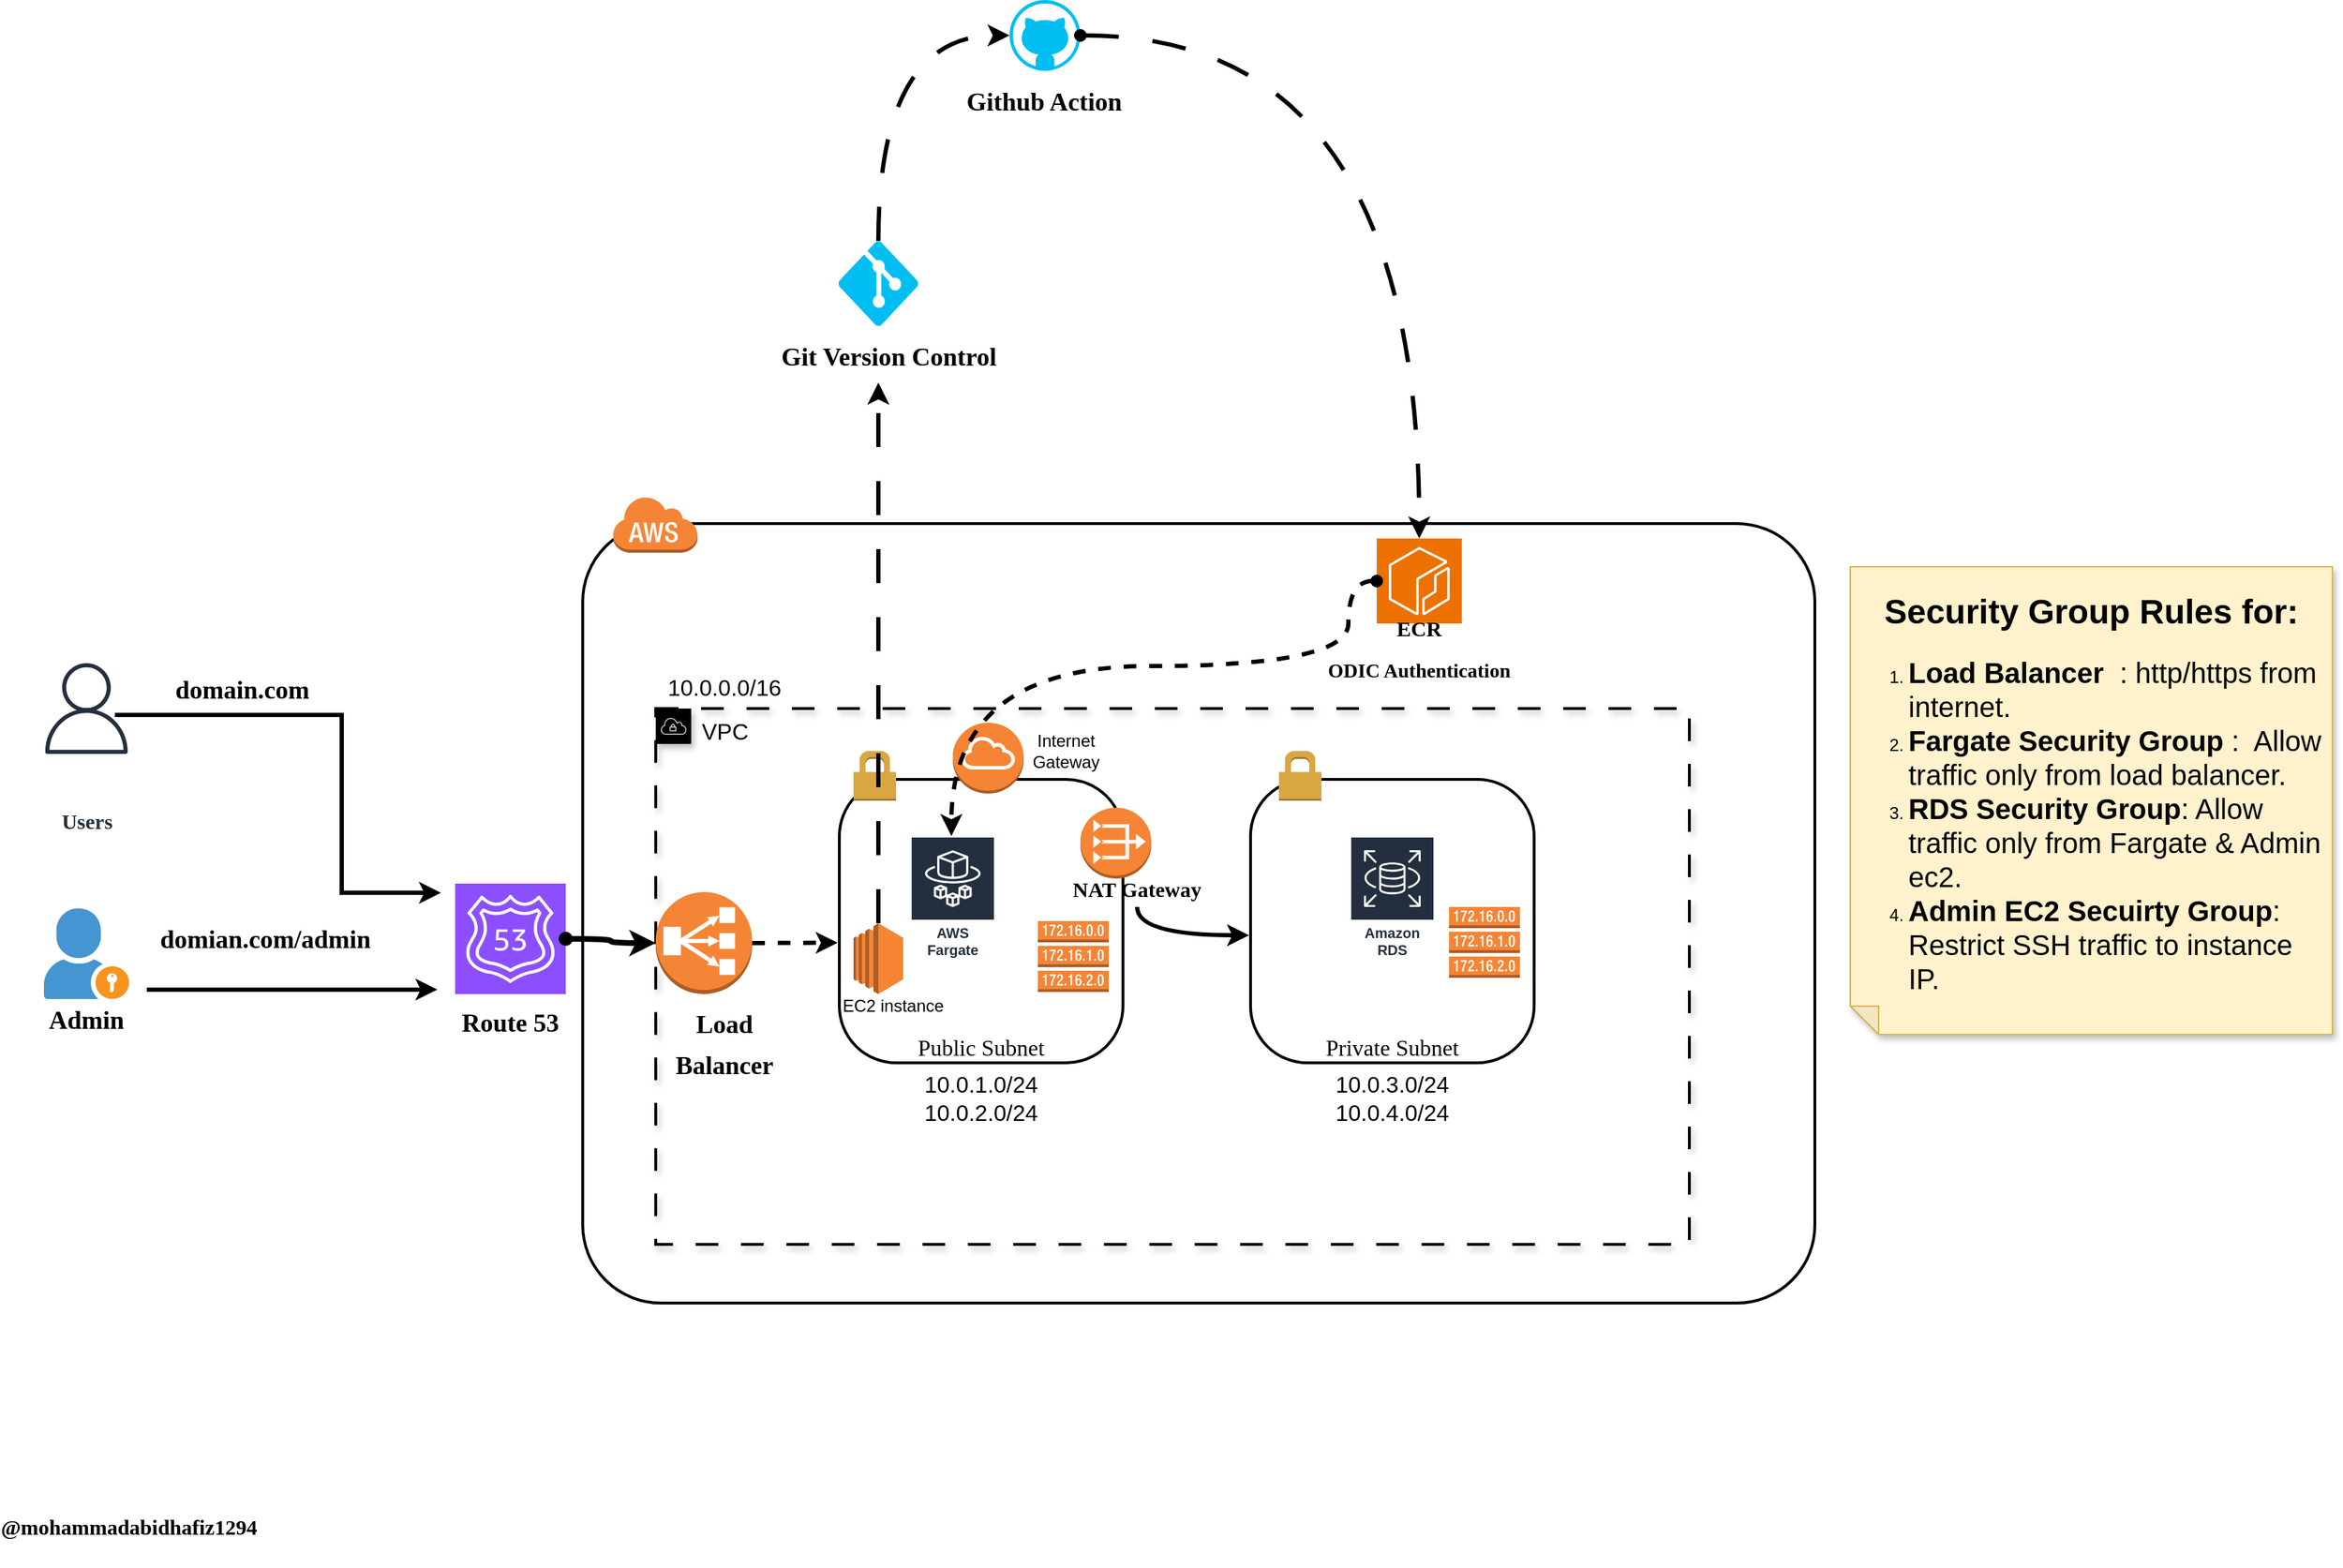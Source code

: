 <mxfile version="28.1.1">
  <diagram name="Page-1" id="jkCQAeMUFBe3ucYyvj8W">
    <mxGraphModel dx="1577" dy="977" grid="1" gridSize="10" guides="1" tooltips="1" connect="1" arrows="1" fold="1" page="1" pageScale="1" pageWidth="827" pageHeight="1169" math="0" shadow="0">
      <root>
        <mxCell id="0" />
        <mxCell id="1" parent="0" />
        <mxCell id="yuaAU4oNQzj9c3a-O42F-1" value="" style="rounded=1;arcSize=10;dashed=0;fillColor=none;gradientColor=none;strokeWidth=2;" parent="1" vertex="1">
          <mxGeometry x="420" y="429.5" width="869" height="550" as="geometry" />
        </mxCell>
        <mxCell id="yuaAU4oNQzj9c3a-O42F-2" value="" style="dashed=0;html=1;shape=mxgraph.aws3.cloud;fillColor=#F58536;gradientColor=none;dashed=0;" parent="1" vertex="1">
          <mxGeometry x="441" y="410" width="60" height="40" as="geometry" />
        </mxCell>
        <object label="Private Subnet" id="yuaAU4oNQzj9c3a-O42F-3">
          <mxCell style="rounded=1;arcSize=20;dashed=0;fillColor=none;gradientColor=none;strokeWidth=2;verticalAlign=bottom;labelBackgroundColor=none;fontFamily=Verdana;fontSize=16;" parent="1" vertex="1">
            <mxGeometry x="891" y="610" width="200" height="200" as="geometry" />
          </mxCell>
        </object>
        <mxCell id="yuaAU4oNQzj9c3a-O42F-4" value="" style="dashed=0;html=1;shape=mxgraph.aws3.permissions;fillColor=#D9A741;gradientColor=none;dashed=0;" parent="1" vertex="1">
          <mxGeometry x="911" y="590" width="30" height="35" as="geometry" />
        </mxCell>
        <mxCell id="yuaAU4oNQzj9c3a-O42F-7" value="Amazon RDS" style="sketch=0;outlineConnect=0;fontColor=#232F3E;gradientColor=none;strokeColor=#ffffff;fillColor=#232F3E;dashed=0;verticalLabelPosition=middle;verticalAlign=bottom;align=center;html=1;whiteSpace=wrap;fontSize=10;fontStyle=1;spacing=3;shape=mxgraph.aws4.productIcon;prIcon=mxgraph.aws4.rds;" parent="1" vertex="1">
          <mxGeometry x="961" y="650" width="60" height="90" as="geometry" />
        </mxCell>
        <object label="Public Subnet" id="f2nHtIWw8gKCMt5KZ8pQ-1">
          <mxCell style="rounded=1;arcSize=20;dashed=0;fillColor=none;gradientColor=none;strokeWidth=2;verticalAlign=bottom;labelBackgroundColor=none;fontFamily=Verdana;fontSize=16;" parent="1" vertex="1">
            <mxGeometry x="601" y="610" width="200" height="200" as="geometry" />
          </mxCell>
        </object>
        <mxCell id="f2nHtIWw8gKCMt5KZ8pQ-2" value="AWS Fargate" style="sketch=0;outlineConnect=0;fontColor=#232F3E;gradientColor=none;strokeColor=#ffffff;fillColor=#232F3E;dashed=0;verticalLabelPosition=middle;verticalAlign=bottom;align=center;html=1;whiteSpace=wrap;fontSize=10;fontStyle=1;spacing=3;shape=mxgraph.aws4.productIcon;prIcon=mxgraph.aws4.fargate;" parent="1" vertex="1">
          <mxGeometry x="651" y="650" width="60" height="90" as="geometry" />
        </mxCell>
        <mxCell id="f2nHtIWw8gKCMt5KZ8pQ-3" value="" style="outlineConnect=0;dashed=0;verticalLabelPosition=bottom;verticalAlign=top;align=center;html=1;shape=mxgraph.aws3.internet_gateway;fillColor=#F58534;gradientColor=none;" parent="1" vertex="1">
          <mxGeometry x="681" y="570" width="50" height="50" as="geometry" />
        </mxCell>
        <mxCell id="f2nHtIWw8gKCMt5KZ8pQ-5" value="Internet Gateway" style="text;strokeColor=none;align=center;fillColor=none;html=1;verticalAlign=middle;whiteSpace=wrap;rounded=0;" parent="1" vertex="1">
          <mxGeometry x="721" y="570" width="80" height="40" as="geometry" />
        </mxCell>
        <mxCell id="f2nHtIWw8gKCMt5KZ8pQ-6" value="" style="dashed=0;html=1;shape=mxgraph.aws3.permissions;fillColor=#D9A741;gradientColor=none;dashed=0;" parent="1" vertex="1">
          <mxGeometry x="611" y="590" width="30" height="35" as="geometry" />
        </mxCell>
        <mxCell id="f2nHtIWw8gKCMt5KZ8pQ-7" value="" style="outlineConnect=0;dashed=0;verticalLabelPosition=bottom;verticalAlign=top;align=center;html=1;shape=mxgraph.aws3.vpc_nat_gateway;fillColor=#F58534;gradientColor=none;" parent="1" vertex="1">
          <mxGeometry x="771" y="630" width="50" height="50" as="geometry" />
        </mxCell>
        <mxCell id="f2nHtIWw8gKCMt5KZ8pQ-8" value="" style="outlineConnect=0;dashed=0;verticalLabelPosition=bottom;verticalAlign=top;align=center;html=1;shape=mxgraph.aws3.route_table;fillColor=#F58536;gradientColor=none;" parent="1" vertex="1">
          <mxGeometry x="741" y="710" width="50" height="50" as="geometry" />
        </mxCell>
        <mxCell id="f2nHtIWw8gKCMt5KZ8pQ-9" value="" style="outlineConnect=0;dashed=0;verticalLabelPosition=bottom;verticalAlign=top;align=center;html=1;shape=mxgraph.aws3.route_table;fillColor=#F58536;gradientColor=none;" parent="1" vertex="1">
          <mxGeometry x="1031" y="700" width="50" height="50" as="geometry" />
        </mxCell>
        <mxCell id="f2nHtIWw8gKCMt5KZ8pQ-10" value="VPC" style="sketch=0;outlineConnect=0;html=1;whiteSpace=wrap;fontSize=16;fontStyle=0;shape=mxgraph.aws4.group;grIcon=mxgraph.aws4.group_vpc;fillColor=none;verticalAlign=top;align=left;spacingLeft=30;dashed=1;dashPattern=8 8;strokeWidth=2;movable=1;resizable=1;rotatable=1;deletable=1;editable=1;locked=0;connectable=1;shadow=1;" parent="1" vertex="1">
          <mxGeometry x="471.5" y="560" width="729" height="378.13" as="geometry" />
        </mxCell>
        <mxCell id="f2nHtIWw8gKCMt5KZ8pQ-11" value="10.0.1.0/24&lt;div&gt;10.0.2.0/24&lt;/div&gt;" style="text;strokeColor=none;align=center;fillColor=none;html=1;verticalAlign=middle;whiteSpace=wrap;rounded=0;fontFamily=Helvetica;fontSize=16;fontColor=default;fontStyle=0;resizable=0;" parent="1" vertex="1">
          <mxGeometry x="671" y="820" width="60" height="30" as="geometry" />
        </mxCell>
        <mxCell id="f2nHtIWw8gKCMt5KZ8pQ-12" value="10.0.3.0/24&lt;div&gt;10.0.4.0/24&lt;/div&gt;" style="text;strokeColor=none;align=center;fillColor=none;html=1;verticalAlign=middle;whiteSpace=wrap;rounded=0;fontFamily=Helvetica;fontSize=16;fontColor=default;fontStyle=0;resizable=0;" parent="1" vertex="1">
          <mxGeometry x="961" y="820" width="60" height="30" as="geometry" />
        </mxCell>
        <mxCell id="f2nHtIWw8gKCMt5KZ8pQ-14" value="10.0.0.0/16" style="text;strokeColor=none;align=center;fillColor=none;html=1;verticalAlign=middle;whiteSpace=wrap;rounded=0;fontFamily=Helvetica;fontSize=16;fontColor=default;fontStyle=0;resizable=0;" parent="1" vertex="1">
          <mxGeometry x="490" y="530" width="60" height="30" as="geometry" />
        </mxCell>
        <mxCell id="jx5UBtUgvZiYCpkxdds6-12" style="edgeStyle=none;rounded=0;orthogonalLoop=1;jettySize=auto;html=1;strokeWidth=3;dashed=1;dashPattern=8 8;" edge="1" parent="1" source="jx5UBtUgvZiYCpkxdds6-4">
          <mxGeometry relative="1" as="geometry">
            <mxPoint x="628.5" y="330" as="targetPoint" />
          </mxGeometry>
        </mxCell>
        <mxCell id="jx5UBtUgvZiYCpkxdds6-4" value="" style="outlineConnect=0;dashed=0;verticalLabelPosition=bottom;verticalAlign=top;align=center;html=1;shape=mxgraph.aws3.ec2;fillColor=#F58534;gradientColor=none;" vertex="1" parent="1">
          <mxGeometry x="611" y="711.5" width="35" height="50" as="geometry" />
        </mxCell>
        <mxCell id="jx5UBtUgvZiYCpkxdds6-6" value="EC2 instance" style="text;strokeColor=none;align=center;fillColor=none;html=1;verticalAlign=middle;whiteSpace=wrap;rounded=0;" vertex="1" parent="1">
          <mxGeometry x="597" y="750" width="84" height="40" as="geometry" />
        </mxCell>
        <mxCell id="jx5UBtUgvZiYCpkxdds6-7" value="" style="shadow=0;dashed=0;html=1;strokeColor=none;fillColor=#4495D1;labelPosition=center;verticalLabelPosition=bottom;verticalAlign=top;align=center;outlineConnect=0;shape=mxgraph.veeam.portal_admin;" vertex="1" parent="1">
          <mxGeometry x="40" y="701" width="60" height="64" as="geometry" />
        </mxCell>
        <mxCell id="jx5UBtUgvZiYCpkxdds6-8" value="&lt;h2&gt;&lt;font face=&quot;Comic Sans MS&quot; style=&quot;font-size: 18px;&quot;&gt;Admin&lt;/font&gt;&lt;/h2&gt;" style="text;strokeColor=none;align=center;fillColor=none;html=1;verticalAlign=middle;whiteSpace=wrap;rounded=0;" vertex="1" parent="1">
          <mxGeometry x="40" y="765" width="60" height="30" as="geometry" />
        </mxCell>
        <mxCell id="jx5UBtUgvZiYCpkxdds6-11" value="&lt;h1&gt;&lt;span style=&quot;font-size: 18px;&quot;&gt;&lt;font face=&quot;Comic Sans MS&quot;&gt;domian.com/admin&lt;/font&gt;&lt;/span&gt;&lt;/h1&gt;" style="text;strokeColor=none;align=left;fillColor=none;html=1;verticalAlign=middle;whiteSpace=wrap;rounded=0;" vertex="1" parent="1">
          <mxGeometry x="120" y="706" width="190" height="30" as="geometry" />
        </mxCell>
        <mxCell id="jx5UBtUgvZiYCpkxdds6-13" value="" style="verticalLabelPosition=bottom;html=1;verticalAlign=top;align=center;strokeColor=none;fillColor=#00BEF2;shape=mxgraph.azure.git_repository;" vertex="1" parent="1">
          <mxGeometry x="600.25" y="230" width="56.5" height="60" as="geometry" />
        </mxCell>
        <mxCell id="jx5UBtUgvZiYCpkxdds6-14" value="&lt;h1 style=&quot;&quot;&gt;&lt;span style=&quot;font-size: 18px; background-color: transparent; color: light-dark(rgb(0, 0, 0), rgb(255, 255, 255));&quot;&gt;&lt;font face=&quot;Comic Sans MS&quot;&gt;Git Version Control&lt;/font&gt;&lt;/span&gt;&lt;/h1&gt;" style="text;strokeColor=none;align=center;fillColor=none;html=1;verticalAlign=middle;whiteSpace=wrap;rounded=0;" vertex="1" parent="1">
          <mxGeometry x="521" y="280" width="230" height="60" as="geometry" />
        </mxCell>
        <mxCell id="jx5UBtUgvZiYCpkxdds6-15" value="" style="verticalLabelPosition=bottom;html=1;verticalAlign=top;align=center;strokeColor=none;fillColor=#00BEF2;shape=mxgraph.azure.github_code;pointerEvents=1;" vertex="1" parent="1">
          <mxGeometry x="721" y="60" width="50" height="50" as="geometry" />
        </mxCell>
        <mxCell id="jx5UBtUgvZiYCpkxdds6-16" value="&lt;h1&gt;&lt;span style=&quot;font-size: 18px;&quot;&gt;&lt;font face=&quot;Comic Sans MS&quot;&gt;Github Action&lt;/font&gt;&lt;/span&gt;&lt;/h1&gt;" style="text;strokeColor=none;align=center;fillColor=none;html=1;verticalAlign=middle;whiteSpace=wrap;rounded=0;" vertex="1" parent="1">
          <mxGeometry x="651" y="130" width="189" as="geometry" />
        </mxCell>
        <mxCell id="jx5UBtUgvZiYCpkxdds6-18" style="edgeStyle=orthogonalEdgeStyle;curved=1;rounded=0;orthogonalLoop=1;jettySize=auto;html=1;exitX=0.5;exitY=0;exitDx=0;exitDy=0;exitPerimeter=0;entryX=0;entryY=0.5;entryDx=0;entryDy=0;entryPerimeter=0;dashed=1;dashPattern=8 8;strokeWidth=3;" edge="1" parent="1" source="jx5UBtUgvZiYCpkxdds6-13" target="jx5UBtUgvZiYCpkxdds6-15">
          <mxGeometry relative="1" as="geometry" />
        </mxCell>
        <mxCell id="jx5UBtUgvZiYCpkxdds6-19" value="" style="sketch=0;points=[[0,0,0],[0.25,0,0],[0.5,0,0],[0.75,0,0],[1,0,0],[0,1,0],[0.25,1,0],[0.5,1,0],[0.75,1,0],[1,1,0],[0,0.25,0],[0,0.5,0],[0,0.75,0],[1,0.25,0],[1,0.5,0],[1,0.75,0]];outlineConnect=0;fontColor=#232F3E;fillColor=#ED7100;strokeColor=#ffffff;dashed=0;verticalLabelPosition=bottom;verticalAlign=top;align=center;html=1;fontSize=12;fontStyle=0;aspect=fixed;shape=mxgraph.aws4.resourceIcon;resIcon=mxgraph.aws4.ecr;" vertex="1" parent="1">
          <mxGeometry x="980" y="440" width="60" height="60" as="geometry" />
        </mxCell>
        <mxCell id="jx5UBtUgvZiYCpkxdds6-20" value="&lt;h1&gt;&lt;font face=&quot;Comic Sans MS&quot; style=&quot;font-size: 15px;&quot;&gt;ECR&lt;br&gt;&lt;/font&gt;&lt;font face=&quot;Comic Sans MS&quot; style=&quot;font-size: 14px;&quot;&gt;ODIC Authentication&lt;/font&gt;&lt;/h1&gt;" style="text;strokeColor=none;align=center;fillColor=none;html=1;verticalAlign=middle;whiteSpace=wrap;rounded=0;" vertex="1" parent="1">
          <mxGeometry x="910" y="510" width="200" height="10" as="geometry" />
        </mxCell>
        <mxCell id="jx5UBtUgvZiYCpkxdds6-23" style="edgeStyle=orthogonalEdgeStyle;curved=1;rounded=0;orthogonalLoop=1;jettySize=auto;html=1;exitX=1;exitY=0.5;exitDx=0;exitDy=0;exitPerimeter=0;entryX=0.5;entryY=0;entryDx=0;entryDy=0;entryPerimeter=0;dashed=1;dashPattern=8 8;strokeWidth=3;startArrow=oval;startFill=1;" edge="1" parent="1" source="jx5UBtUgvZiYCpkxdds6-15" target="jx5UBtUgvZiYCpkxdds6-19">
          <mxGeometry relative="1" as="geometry" />
        </mxCell>
        <mxCell id="jx5UBtUgvZiYCpkxdds6-24" style="edgeStyle=orthogonalEdgeStyle;curved=1;rounded=0;orthogonalLoop=1;jettySize=auto;html=1;entryX=0.286;entryY=0.238;entryDx=0;entryDy=0;entryPerimeter=0;dashed=1;strokeWidth=3;startArrow=oval;startFill=1;" edge="1" parent="1" source="jx5UBtUgvZiYCpkxdds6-19" target="f2nHtIWw8gKCMt5KZ8pQ-10">
          <mxGeometry relative="1" as="geometry">
            <Array as="points">
              <mxPoint x="960" y="470" />
              <mxPoint x="960" y="530" />
              <mxPoint x="680" y="530" />
            </Array>
          </mxGeometry>
        </mxCell>
        <mxCell id="jx5UBtUgvZiYCpkxdds6-25" value="" style="outlineConnect=0;dashed=0;verticalLabelPosition=bottom;verticalAlign=top;align=center;html=1;shape=mxgraph.aws3.classic_load_balancer;fillColor=#F58536;gradientColor=none;" vertex="1" parent="1">
          <mxGeometry x="471.5" y="689.5" width="68" height="72" as="geometry" />
        </mxCell>
        <mxCell id="jx5UBtUgvZiYCpkxdds6-27" style="edgeStyle=none;rounded=0;orthogonalLoop=1;jettySize=auto;html=1;exitX=1;exitY=0.5;exitDx=0;exitDy=0;exitPerimeter=0;entryX=0.176;entryY=0.437;entryDx=0;entryDy=0;entryPerimeter=0;strokeWidth=3;dashed=1;" edge="1" parent="1" source="jx5UBtUgvZiYCpkxdds6-25" target="f2nHtIWw8gKCMt5KZ8pQ-10">
          <mxGeometry relative="1" as="geometry" />
        </mxCell>
        <mxCell id="jx5UBtUgvZiYCpkxdds6-28" style="edgeStyle=none;rounded=0;orthogonalLoop=1;jettySize=auto;html=1;strokeWidth=3;" edge="1" parent="1">
          <mxGeometry relative="1" as="geometry">
            <mxPoint x="112.5" y="758.33" as="sourcePoint" />
            <mxPoint x="317.5" y="758.33" as="targetPoint" />
          </mxGeometry>
        </mxCell>
        <mxCell id="jx5UBtUgvZiYCpkxdds6-29" value="&lt;h1&gt;&lt;font face=&quot;Comic Sans MS&quot;&gt;&lt;span style=&quot;font-size: 18px;&quot;&gt;Load Balancer&lt;/span&gt;&lt;/font&gt;&lt;/h1&gt;" style="text;strokeColor=none;align=center;fillColor=none;html=1;verticalAlign=middle;whiteSpace=wrap;rounded=0;" vertex="1" parent="1">
          <mxGeometry x="490" y="780" width="60" height="30" as="geometry" />
        </mxCell>
        <mxCell id="jx5UBtUgvZiYCpkxdds6-30" value="&lt;h1&gt;&lt;font face=&quot;Comic Sans MS&quot; style=&quot;font-size: 15px;&quot;&gt;Users&lt;/font&gt;&lt;/h1&gt;" style="sketch=0;outlineConnect=0;fontColor=#232F3E;gradientColor=none;strokeColor=#232F3E;fillColor=#ffffff;dashed=0;verticalLabelPosition=bottom;verticalAlign=top;align=center;html=1;fontSize=12;fontStyle=0;aspect=fixed;shape=mxgraph.aws4.resourceIcon;resIcon=mxgraph.aws4.user;" vertex="1" parent="1">
          <mxGeometry x="30" y="520" width="80" height="80" as="geometry" />
        </mxCell>
        <mxCell id="jx5UBtUgvZiYCpkxdds6-31" style="edgeStyle=orthogonalEdgeStyle;rounded=0;orthogonalLoop=1;jettySize=auto;html=1;strokeWidth=3;" edge="1" parent="1">
          <mxGeometry relative="1" as="geometry">
            <mxPoint x="90" y="564.5" as="sourcePoint" />
            <mxPoint x="320" y="690" as="targetPoint" />
            <Array as="points">
              <mxPoint x="250" y="565" />
              <mxPoint x="250" y="690" />
            </Array>
          </mxGeometry>
        </mxCell>
        <mxCell id="jx5UBtUgvZiYCpkxdds6-33" value="&lt;h1&gt;&lt;font face=&quot;Comic Sans MS&quot;&gt;&lt;span style=&quot;font-size: 18px;&quot;&gt;domain.com&lt;/span&gt;&lt;/font&gt;&lt;/h1&gt;" style="text;strokeColor=none;align=center;fillColor=none;html=1;verticalAlign=middle;whiteSpace=wrap;rounded=0;" vertex="1" parent="1">
          <mxGeometry x="150" y="530" width="60" height="30" as="geometry" />
        </mxCell>
        <mxCell id="jx5UBtUgvZiYCpkxdds6-35" value="" style="sketch=0;points=[[0,0,0],[0.25,0,0],[0.5,0,0],[0.75,0,0],[1,0,0],[0,1,0],[0.25,1,0],[0.5,1,0],[0.75,1,0],[1,1,0],[0,0.25,0],[0,0.5,0],[0,0.75,0],[1,0.25,0],[1,0.5,0],[1,0.75,0]];outlineConnect=0;fontColor=#232F3E;fillColor=#8C4FFF;strokeColor=#ffffff;dashed=0;verticalLabelPosition=bottom;verticalAlign=top;align=center;html=1;fontSize=12;fontStyle=0;aspect=fixed;shape=mxgraph.aws4.resourceIcon;resIcon=mxgraph.aws4.route_53;" vertex="1" parent="1">
          <mxGeometry x="330" y="683.5" width="78" height="78" as="geometry" />
        </mxCell>
        <mxCell id="jx5UBtUgvZiYCpkxdds6-36" style="edgeStyle=orthogonalEdgeStyle;curved=1;rounded=0;orthogonalLoop=1;jettySize=auto;html=1;exitX=1;exitY=0.5;exitDx=0;exitDy=0;exitPerimeter=0;entryX=0;entryY=0.5;entryDx=0;entryDy=0;entryPerimeter=0;strokeWidth=4;endArrow=classic;endFill=1;startArrow=oval;startFill=1;" edge="1" parent="1" source="jx5UBtUgvZiYCpkxdds6-35" target="jx5UBtUgvZiYCpkxdds6-25">
          <mxGeometry relative="1" as="geometry" />
        </mxCell>
        <mxCell id="jx5UBtUgvZiYCpkxdds6-37" value="&lt;h1&gt;&lt;font style=&quot;font-size: 18px;&quot; face=&quot;Comic Sans MS&quot;&gt;Route 53&lt;/font&gt;&lt;/h1&gt;" style="text;strokeColor=none;align=center;fillColor=none;html=1;verticalAlign=middle;whiteSpace=wrap;rounded=0;" vertex="1" parent="1">
          <mxGeometry x="314" y="765" width="110" height="30" as="geometry" />
        </mxCell>
        <mxCell id="jx5UBtUgvZiYCpkxdds6-38" value="&lt;h1&gt;&lt;font style=&quot;font-size: 15px;&quot; face=&quot;Comic Sans MS&quot;&gt;@mohammadabidhafiz1294&lt;/font&gt;&lt;/h1&gt;" style="text;strokeColor=none;align=center;fillColor=none;html=1;verticalAlign=middle;whiteSpace=wrap;rounded=0;" vertex="1" parent="1">
          <mxGeometry x="70" y="1120" width="60" height="30" as="geometry" />
        </mxCell>
        <mxCell id="jx5UBtUgvZiYCpkxdds6-40" value="&lt;h1&gt;Security Group Rules for:&lt;/h1&gt;&lt;div style=&quot;&quot;&gt;&lt;ol&gt;&lt;li style=&quot;text-align: left;&quot;&gt;&lt;span style=&quot;background-color: transparent; color: light-dark(rgb(0, 0, 0), rgb(255, 255, 255));&quot;&gt;&lt;font style=&quot;font-size: 20px;&quot;&gt;&lt;b&gt;Load Balancer&lt;/b&gt;&amp;nbsp; : http/https from internet.&lt;/font&gt;&lt;/span&gt;&lt;/li&gt;&lt;li style=&quot;text-align: left;&quot;&gt;&lt;span style=&quot;background-color: transparent; color: light-dark(rgb(0, 0, 0), rgb(255, 255, 255));&quot;&gt;&lt;font style=&quot;font-size: 20px;&quot;&gt;&lt;b&gt;Fargate Security Group&lt;/b&gt; :&amp;nbsp; Allow traffic only from load balancer.&lt;/font&gt;&lt;/span&gt;&lt;/li&gt;&lt;li style=&quot;text-align: left;&quot;&gt;&lt;font style=&quot;font-size: 20px;&quot;&gt;&lt;b&gt;RDS Security Group&lt;/b&gt;: Allow traffic only from Fargate &amp;amp; Admin ec2.&lt;/font&gt;&lt;/li&gt;&lt;li style=&quot;text-align: left;&quot;&gt;&lt;font style=&quot;font-size: 20px;&quot;&gt;&lt;b&gt;Admin EC2 Secuirty Group&lt;/b&gt;: Restrict SSH traffic to instance IP.&lt;/font&gt;&lt;/li&gt;&lt;/ol&gt;&lt;/div&gt;&lt;div style=&quot;text-align: left;&quot;&gt;&lt;br&gt;&lt;/div&gt;" style="shape=note;whiteSpace=wrap;html=1;backgroundOutline=1;darkOpacity=0.05;fillStyle=solid;direction=west;gradientDirection=north;shadow=1;size=20;pointerEvents=1;fillColor=#fff2cc;strokeColor=#d6b656;" vertex="1" parent="1">
          <mxGeometry x="1314" y="460" width="340" height="330" as="geometry" />
        </mxCell>
        <mxCell id="jx5UBtUgvZiYCpkxdds6-41" value="&lt;h1&gt;&lt;font face=&quot;Comic Sans MS&quot; style=&quot;font-size: 15px;&quot;&gt;NAT Gateway&lt;/font&gt;&lt;/h1&gt;" style="text;strokeColor=none;align=center;fillColor=none;html=1;verticalAlign=middle;whiteSpace=wrap;rounded=0;" vertex="1" parent="1">
          <mxGeometry x="741" y="670" width="140" height="30" as="geometry" />
        </mxCell>
        <mxCell id="jx5UBtUgvZiYCpkxdds6-42" style="edgeStyle=orthogonalEdgeStyle;curved=1;rounded=0;orthogonalLoop=1;jettySize=auto;html=1;entryX=0.574;entryY=0.423;entryDx=0;entryDy=0;entryPerimeter=0;strokeWidth=3;" edge="1" parent="1" source="jx5UBtUgvZiYCpkxdds6-41" target="f2nHtIWw8gKCMt5KZ8pQ-10">
          <mxGeometry relative="1" as="geometry" />
        </mxCell>
      </root>
    </mxGraphModel>
  </diagram>
</mxfile>

